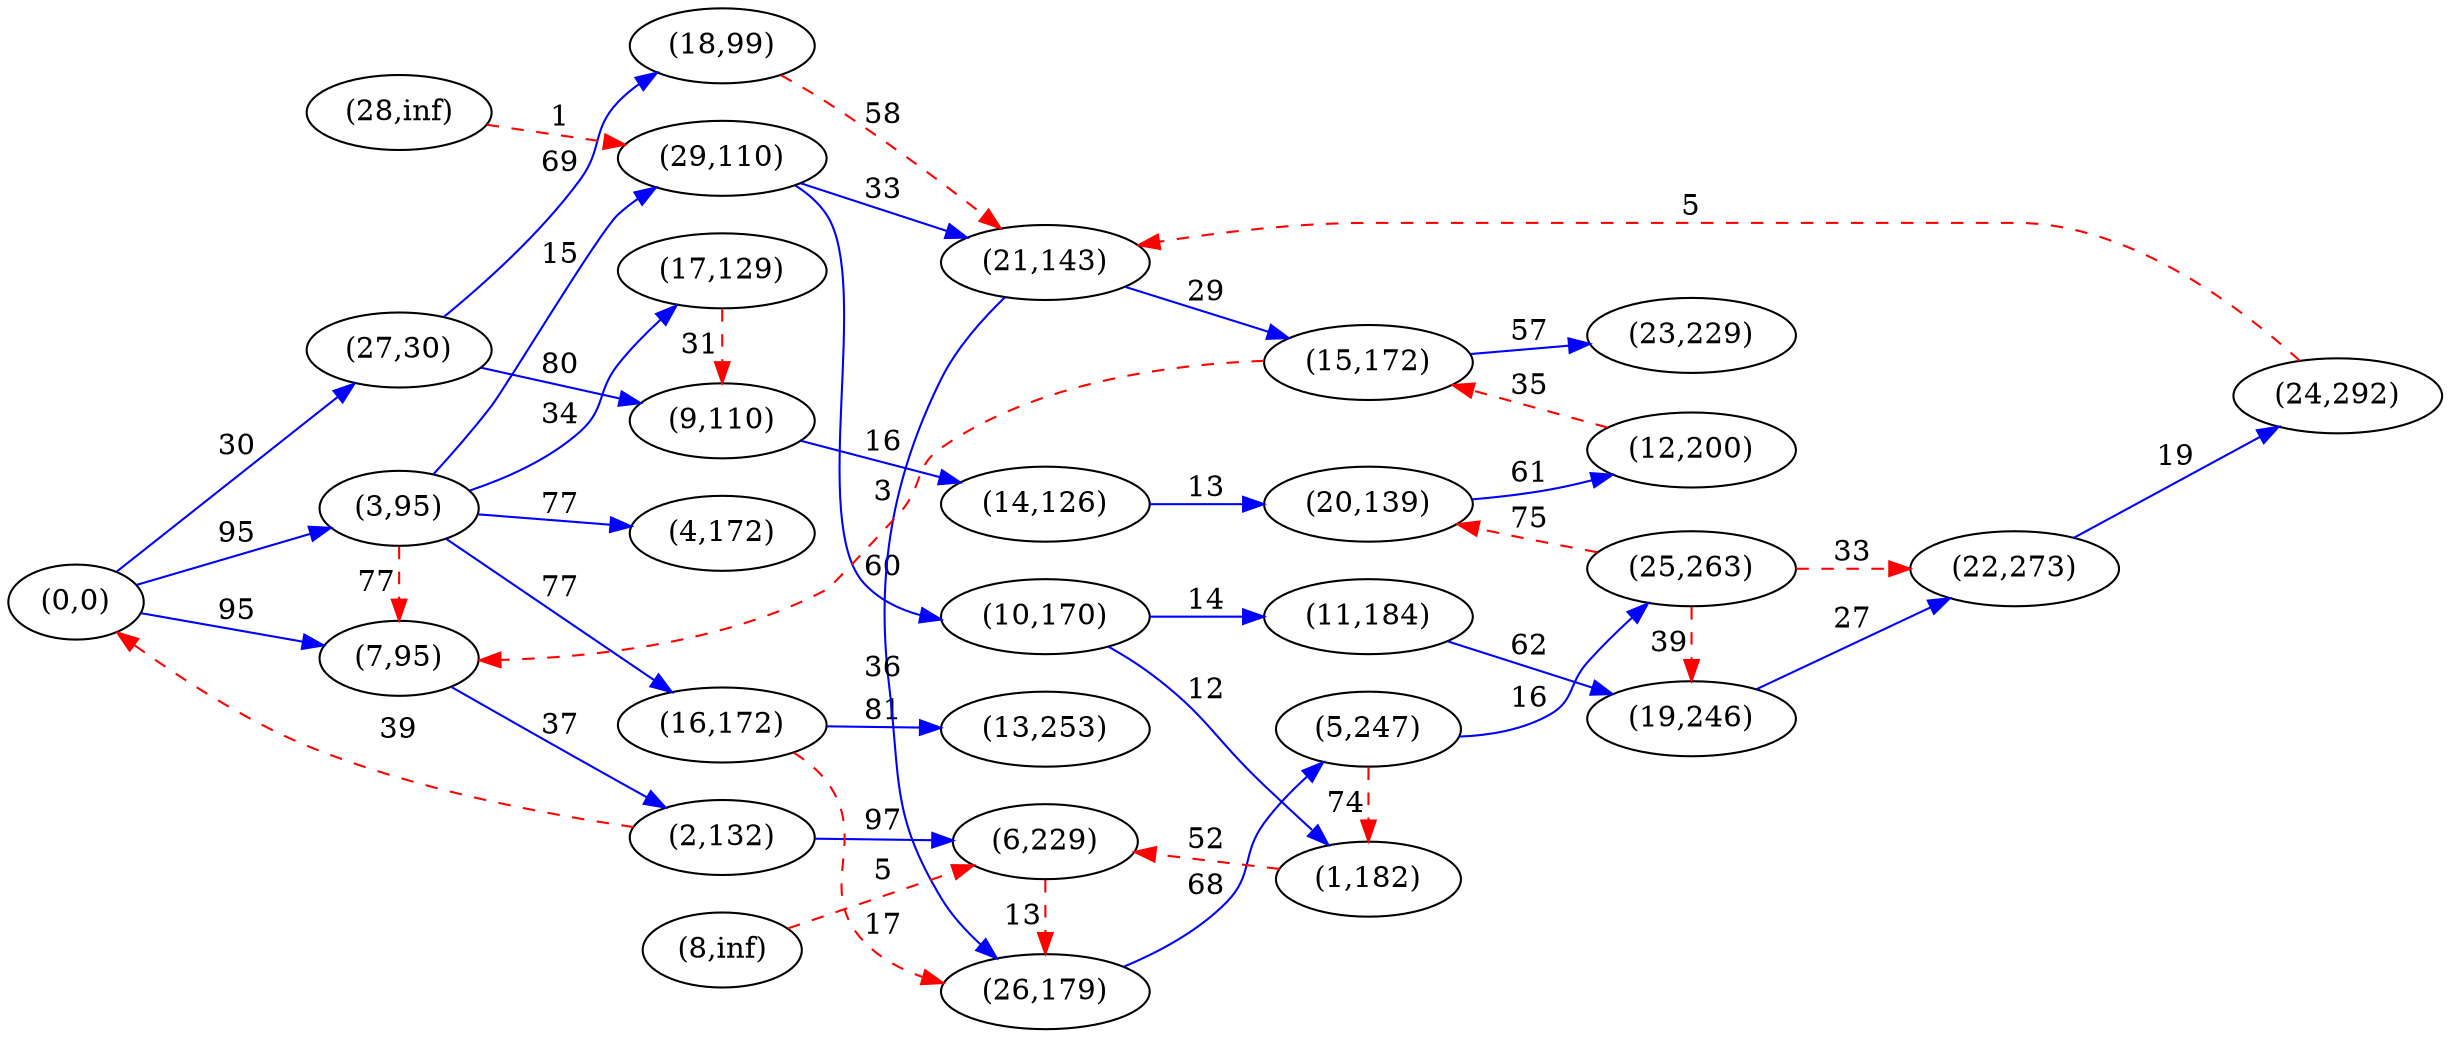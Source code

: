 digraph G {
ranksep = "equally";
rankdir = LR;
{rank = same; "(0,0)"; };
{rank = same; "(7,95)"; "(27,30)"; "(3,95)"; };
{rank = same; "(2,132)"; "(9,110)"; "(18,99)"; "(29,110)"; "(17,129)"; "(16,172)"; "(4,172)"; };
{rank = same; "(6,229)"; "(14,126)"; "(21,143)"; "(10,170)"; "(26,179)"; "(13,253)"; };
{rank = same; "(20,139)"; "(15,172)"; "(11,184)"; "(1,182)"; "(5,247)"; };
{rank = same; "(12,200)"; "(23,229)"; "(19,246)"; "(25,263)"; };
{rank = same; "(22,273)"; };
{rank = same; "(24,292)"; };
{rank = same; };
{rank = same; "(8,inf)"; };
{rank = same; };
{rank = same; "(28,inf)"; };
{rank = same; };
"(0,0)"->"(7,95)"[label="95" color = "blue"];
"(0,0)"->"(27,30)"[label="30" color = "blue"];
"(0,0)"->"(3,95)"[label="95" color = "blue"];
"(7,95)"->"(2,132)"[label="37" color = "blue"];
"(27,30)"->"(9,110)"[label="80" color = "blue"];
"(27,30)"->"(18,99)"[label="69" color = "blue"];
"(3,95)"->"(29,110)"[label="15" color = "blue"];
"(3,95)"->"(17,129)"[label="34" color = "blue"];
"(3,95)"->"(16,172)"[label="77" color = "blue"];
"(3,95)"->"(7,95)"[label="77" color = "red" style = "dashed" ];
"(3,95)"->"(4,172)"[label="77" color = "blue"];
"(2,132)"->"(6,229)"[label="97" color = "blue"];
"(2,132)"->"(0,0)"[label="39" color = "red" style = "dashed" ];
"(9,110)"->"(14,126)"[label="16" color = "blue"];
"(18,99)"->"(21,143)"[label="58" color = "red" style = "dashed" ];
"(29,110)"->"(10,170)"[label="60" color = "blue"];
"(29,110)"->"(21,143)"[label="33" color = "blue"];
"(17,129)"->"(9,110)"[label="31" color = "red" style = "dashed" ];
"(16,172)"->"(26,179)"[label="17" color = "red" style = "dashed" ];
"(16,172)"->"(13,253)"[label="81" color = "blue"];
"(4,172)"
"(6,229)"->"(26,179)"[label="13" color = "red" style = "dashed" ];
"(14,126)"->"(20,139)"[label="13" color = "blue"];
"(21,143)"->"(15,172)"[label="29" color = "blue"];
"(21,143)"->"(26,179)"[label="36" color = "blue"];
"(10,170)"->"(11,184)"[label="14" color = "blue"];
"(10,170)"->"(1,182)"[label="12" color = "blue"];
"(26,179)"->"(5,247)"[label="68" color = "blue"];
"(13,253)"
"(20,139)"->"(12,200)"[label="61" color = "blue"];
"(15,172)"->"(7,95)"[label="3" color = "red" style = "dashed" ];
"(15,172)"->"(23,229)"[label="57" color = "blue"];
"(11,184)"->"(19,246)"[label="62" color = "blue"];
"(1,182)"->"(6,229)"[label="52" color = "red" style = "dashed" ];
"(5,247)"->"(1,182)"[label="74" color = "red" style = "dashed" ];
"(5,247)"->"(25,263)"[label="16" color = "blue"];
"(12,200)"->"(15,172)"[label="35" color = "red" style = "dashed" ];
"(23,229)"
"(19,246)"->"(22,273)"[label="27" color = "blue"];
"(25,263)"->"(20,139)"[label="75" color = "red" style = "dashed" ];
"(25,263)"->"(22,273)"[label="33" color = "red" style = "dashed" ];
"(25,263)"->"(19,246)"[label="39" color = "red" style = "dashed" ];
"(22,273)"->"(24,292)"[label="19" color = "blue"];
"(24,292)"->"(21,143)"[label="5" color = "red" style = "dashed" ];
"(8,inf)"->"(6,229)"[label="5" color = "red" style = "dashed" ];
"(28,inf)"->"(29,110)"[label="1" color = "red" style = "dashed" ];
}
